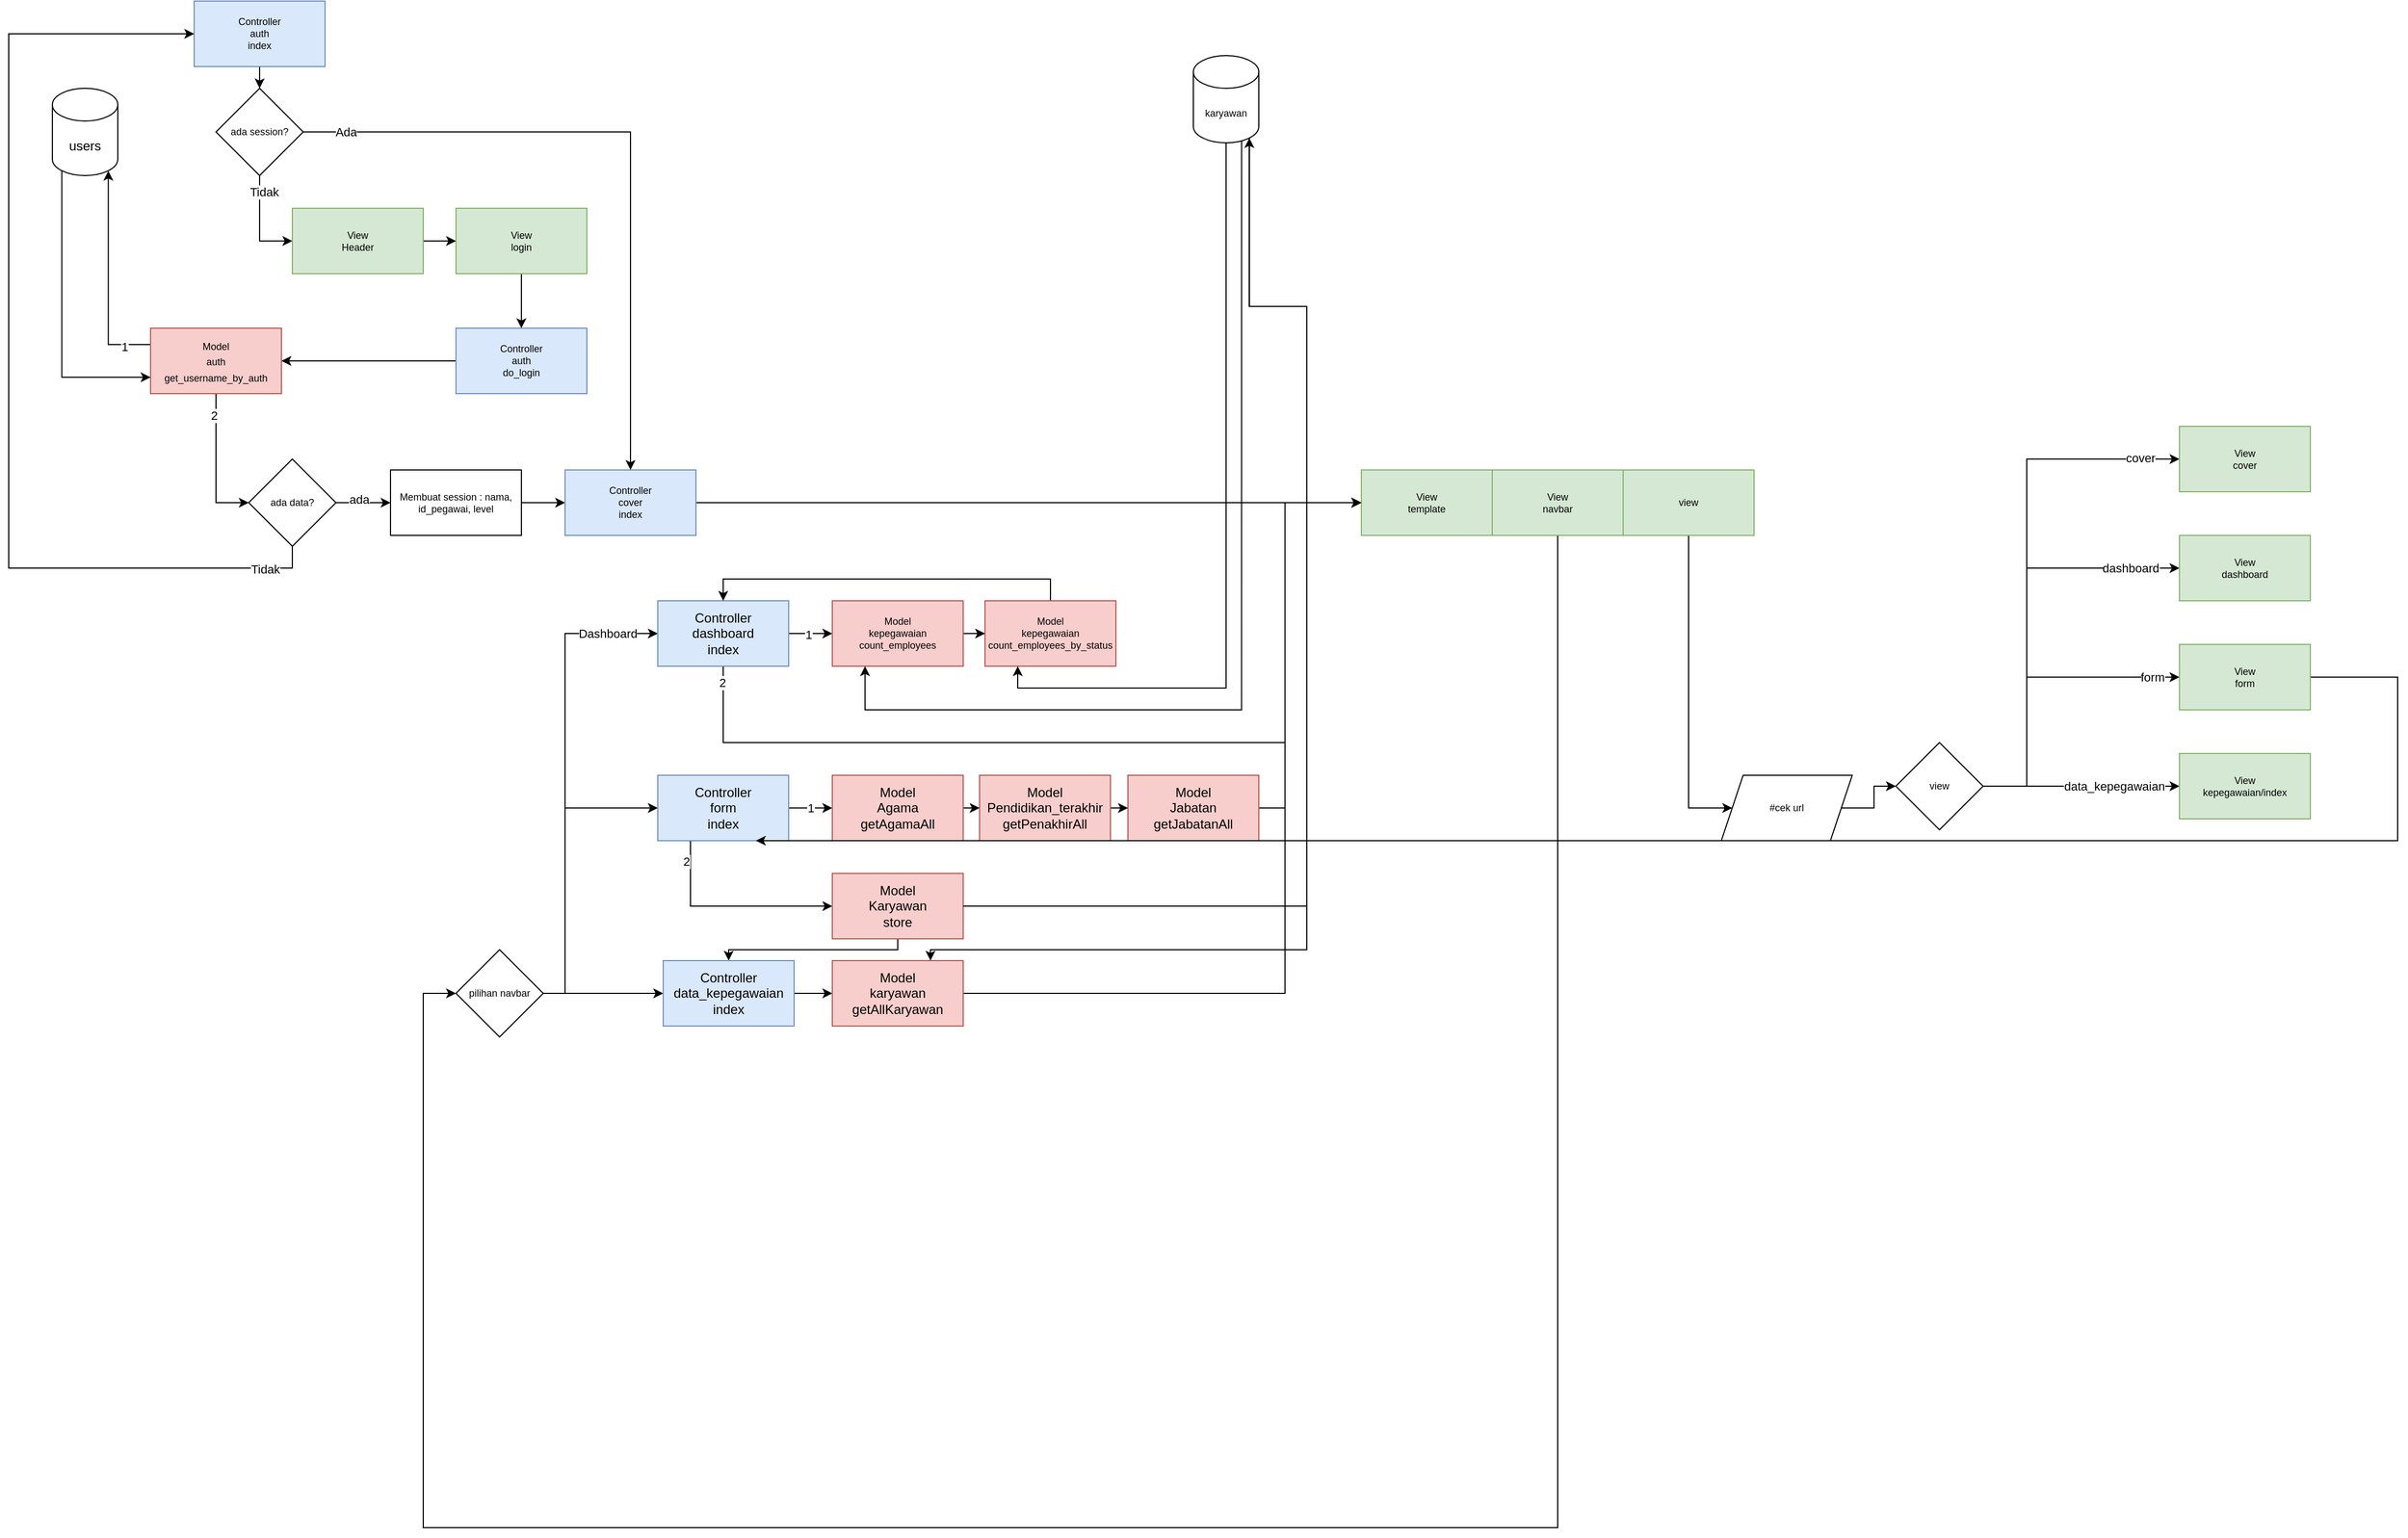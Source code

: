 <mxfile version="22.1.17" type="github">
  <diagram name="Halaman-1" id="EuvOYAsI0U2fL7ryJzKZ">
    <mxGraphModel dx="1860" dy="558" grid="1" gridSize="10" guides="1" tooltips="1" connect="1" arrows="1" fold="1" page="1" pageScale="1" pageWidth="827" pageHeight="1169" math="0" shadow="0">
      <root>
        <mxCell id="0" />
        <mxCell id="1" parent="0" />
        <mxCell id="iNwkQbmB3lLbcQYFilAP-3" style="edgeStyle=orthogonalEdgeStyle;rounded=0;orthogonalLoop=1;jettySize=auto;html=1;exitX=0.5;exitY=1;exitDx=0;exitDy=0;" parent="1" source="iNwkQbmB3lLbcQYFilAP-1" target="iNwkQbmB3lLbcQYFilAP-2" edge="1">
          <mxGeometry relative="1" as="geometry" />
        </mxCell>
        <mxCell id="iNwkQbmB3lLbcQYFilAP-1" value="Controller&lt;br style=&quot;font-size: 9px;&quot;&gt;auth&lt;br&gt;index" style="rounded=0;whiteSpace=wrap;html=1;fillColor=#dae8fc;strokeColor=#6c8ebf;fontSize=9;" parent="1" vertex="1">
          <mxGeometry x="40" y="40" width="120" height="60" as="geometry" />
        </mxCell>
        <mxCell id="iNwkQbmB3lLbcQYFilAP-7" style="edgeStyle=orthogonalEdgeStyle;rounded=0;orthogonalLoop=1;jettySize=auto;html=1;exitX=0.5;exitY=1;exitDx=0;exitDy=0;entryX=0;entryY=0.5;entryDx=0;entryDy=0;" parent="1" source="iNwkQbmB3lLbcQYFilAP-2" target="iNwkQbmB3lLbcQYFilAP-45" edge="1">
          <mxGeometry relative="1" as="geometry">
            <mxPoint x="110" y="270" as="targetPoint" />
          </mxGeometry>
        </mxCell>
        <mxCell id="iNwkQbmB3lLbcQYFilAP-23" value="Tidak" style="edgeLabel;html=1;align=center;verticalAlign=middle;resizable=0;points=[];" parent="iNwkQbmB3lLbcQYFilAP-7" vertex="1" connectable="0">
          <mxGeometry x="-0.676" y="4" relative="1" as="geometry">
            <mxPoint as="offset" />
          </mxGeometry>
        </mxCell>
        <mxCell id="iNwkQbmB3lLbcQYFilAP-34" style="edgeStyle=orthogonalEdgeStyle;rounded=0;orthogonalLoop=1;jettySize=auto;html=1;" parent="1" source="iNwkQbmB3lLbcQYFilAP-2" target="iNwkQbmB3lLbcQYFilAP-31" edge="1">
          <mxGeometry relative="1" as="geometry" />
        </mxCell>
        <mxCell id="iNwkQbmB3lLbcQYFilAP-35" value="Ada" style="edgeLabel;html=1;align=center;verticalAlign=middle;resizable=0;points=[];" parent="iNwkQbmB3lLbcQYFilAP-34" vertex="1" connectable="0">
          <mxGeometry x="-0.872" relative="1" as="geometry">
            <mxPoint as="offset" />
          </mxGeometry>
        </mxCell>
        <mxCell id="iNwkQbmB3lLbcQYFilAP-2" value="ada session?" style="rhombus;whiteSpace=wrap;html=1;fontSize=9;" parent="1" vertex="1">
          <mxGeometry x="60" y="120" width="80" height="80" as="geometry" />
        </mxCell>
        <mxCell id="iNwkQbmB3lLbcQYFilAP-9" style="edgeStyle=orthogonalEdgeStyle;rounded=0;orthogonalLoop=1;jettySize=auto;html=1;exitX=0.5;exitY=1;exitDx=0;exitDy=0;" parent="1" source="iNwkQbmB3lLbcQYFilAP-6" target="iNwkQbmB3lLbcQYFilAP-10" edge="1">
          <mxGeometry relative="1" as="geometry">
            <mxPoint x="220.207" y="300" as="targetPoint" />
          </mxGeometry>
        </mxCell>
        <mxCell id="iNwkQbmB3lLbcQYFilAP-6" value="View&lt;br style=&quot;font-size: 9px;&quot;&gt;login" style="rounded=0;whiteSpace=wrap;html=1;fillColor=#d5e8d4;strokeColor=#82b366;fontSize=9;" parent="1" vertex="1">
          <mxGeometry x="280" y="230" width="120" height="60" as="geometry" />
        </mxCell>
        <mxCell id="iNwkQbmB3lLbcQYFilAP-13" style="edgeStyle=orthogonalEdgeStyle;rounded=0;orthogonalLoop=1;jettySize=auto;html=1;exitX=0;exitY=0.5;exitDx=0;exitDy=0;" parent="1" source="iNwkQbmB3lLbcQYFilAP-10" target="iNwkQbmB3lLbcQYFilAP-12" edge="1">
          <mxGeometry relative="1" as="geometry" />
        </mxCell>
        <mxCell id="iNwkQbmB3lLbcQYFilAP-10" value="Controller&lt;br style=&quot;font-size: 9px;&quot;&gt;auth&lt;br&gt;do_login" style="rounded=0;whiteSpace=wrap;html=1;fillColor=#dae8fc;strokeColor=#6c8ebf;fontSize=9;" parent="1" vertex="1">
          <mxGeometry x="279.997" y="340" width="120" height="60" as="geometry" />
        </mxCell>
        <mxCell id="iNwkQbmB3lLbcQYFilAP-16" style="edgeStyle=orthogonalEdgeStyle;rounded=0;orthogonalLoop=1;jettySize=auto;html=1;exitX=0;exitY=0.25;exitDx=0;exitDy=0;entryX=0.855;entryY=1;entryDx=0;entryDy=-4.35;entryPerimeter=0;" parent="1" source="iNwkQbmB3lLbcQYFilAP-12" target="iNwkQbmB3lLbcQYFilAP-17" edge="1">
          <mxGeometry relative="1" as="geometry">
            <mxPoint x="-40" y="250" as="targetPoint" />
            <Array as="points">
              <mxPoint x="-39" y="355" />
            </Array>
          </mxGeometry>
        </mxCell>
        <mxCell id="cBAPCtBc_B68ubxLBRJK-31" value="1" style="edgeLabel;html=1;align=center;verticalAlign=middle;resizable=0;points=[];" vertex="1" connectable="0" parent="iNwkQbmB3lLbcQYFilAP-16">
          <mxGeometry x="-0.758" y="2" relative="1" as="geometry">
            <mxPoint as="offset" />
          </mxGeometry>
        </mxCell>
        <mxCell id="iNwkQbmB3lLbcQYFilAP-20" style="edgeStyle=orthogonalEdgeStyle;rounded=0;orthogonalLoop=1;jettySize=auto;html=1;exitX=0.5;exitY=1;exitDx=0;exitDy=0;entryX=0;entryY=0.5;entryDx=0;entryDy=0;" parent="1" source="iNwkQbmB3lLbcQYFilAP-12" target="iNwkQbmB3lLbcQYFilAP-22" edge="1">
          <mxGeometry relative="1" as="geometry">
            <mxPoint x="70" y="430.0" as="targetPoint" />
          </mxGeometry>
        </mxCell>
        <mxCell id="cBAPCtBc_B68ubxLBRJK-32" value="2" style="edgeLabel;html=1;align=center;verticalAlign=middle;resizable=0;points=[];" vertex="1" connectable="0" parent="iNwkQbmB3lLbcQYFilAP-20">
          <mxGeometry x="-0.692" y="-2" relative="1" as="geometry">
            <mxPoint as="offset" />
          </mxGeometry>
        </mxCell>
        <mxCell id="iNwkQbmB3lLbcQYFilAP-12" value="&lt;font style=&quot;font-size: 9px;&quot;&gt;Model&lt;br&gt;auth&lt;br&gt;get_username_by_auth&lt;/font&gt;" style="rounded=0;whiteSpace=wrap;html=1;fillColor=#f8cecc;strokeColor=#b85450;" parent="1" vertex="1">
          <mxGeometry y="340" width="120" height="60" as="geometry" />
        </mxCell>
        <mxCell id="iNwkQbmB3lLbcQYFilAP-18" style="edgeStyle=orthogonalEdgeStyle;rounded=0;orthogonalLoop=1;jettySize=auto;html=1;exitX=0.145;exitY=1;exitDx=0;exitDy=-4.35;exitPerimeter=0;entryX=0;entryY=0.75;entryDx=0;entryDy=0;" parent="1" source="iNwkQbmB3lLbcQYFilAP-17" target="iNwkQbmB3lLbcQYFilAP-12" edge="1">
          <mxGeometry relative="1" as="geometry">
            <Array as="points">
              <mxPoint x="-81" y="385" />
            </Array>
          </mxGeometry>
        </mxCell>
        <mxCell id="iNwkQbmB3lLbcQYFilAP-17" value="users" style="shape=cylinder3;whiteSpace=wrap;html=1;boundedLbl=1;backgroundOutline=1;size=15;" parent="1" vertex="1">
          <mxGeometry x="-90" y="120" width="60" height="80" as="geometry" />
        </mxCell>
        <mxCell id="iNwkQbmB3lLbcQYFilAP-25" value="" style="edgeStyle=orthogonalEdgeStyle;rounded=0;orthogonalLoop=1;jettySize=auto;html=1;" parent="1" source="iNwkQbmB3lLbcQYFilAP-22" target="iNwkQbmB3lLbcQYFilAP-24" edge="1">
          <mxGeometry relative="1" as="geometry" />
        </mxCell>
        <mxCell id="iNwkQbmB3lLbcQYFilAP-26" value="ada" style="edgeLabel;html=1;align=center;verticalAlign=middle;resizable=0;points=[];" parent="iNwkQbmB3lLbcQYFilAP-25" vertex="1" connectable="0">
          <mxGeometry x="-0.182" y="3" relative="1" as="geometry">
            <mxPoint as="offset" />
          </mxGeometry>
        </mxCell>
        <mxCell id="iNwkQbmB3lLbcQYFilAP-37" style="edgeStyle=orthogonalEdgeStyle;rounded=0;orthogonalLoop=1;jettySize=auto;html=1;entryX=0;entryY=0.5;entryDx=0;entryDy=0;exitX=0.5;exitY=1;exitDx=0;exitDy=0;" parent="1" source="iNwkQbmB3lLbcQYFilAP-22" target="iNwkQbmB3lLbcQYFilAP-1" edge="1">
          <mxGeometry relative="1" as="geometry">
            <Array as="points">
              <mxPoint x="130" y="560" />
              <mxPoint x="-130" y="560" />
              <mxPoint x="-130" y="70" />
            </Array>
          </mxGeometry>
        </mxCell>
        <mxCell id="iNwkQbmB3lLbcQYFilAP-38" value="Tidak" style="edgeLabel;html=1;align=center;verticalAlign=middle;resizable=0;points=[];" parent="iNwkQbmB3lLbcQYFilAP-37" vertex="1" connectable="0">
          <mxGeometry x="-0.904" y="1" relative="1" as="geometry">
            <mxPoint as="offset" />
          </mxGeometry>
        </mxCell>
        <mxCell id="iNwkQbmB3lLbcQYFilAP-22" value="ada data?" style="rhombus;whiteSpace=wrap;html=1;fontSize=9;" parent="1" vertex="1">
          <mxGeometry x="90" y="460" width="80" height="80" as="geometry" />
        </mxCell>
        <mxCell id="iNwkQbmB3lLbcQYFilAP-28" value="" style="edgeStyle=orthogonalEdgeStyle;rounded=0;orthogonalLoop=1;jettySize=auto;html=1;entryX=0;entryY=0.5;entryDx=0;entryDy=0;" parent="1" source="iNwkQbmB3lLbcQYFilAP-24" target="iNwkQbmB3lLbcQYFilAP-31" edge="1">
          <mxGeometry relative="1" as="geometry">
            <mxPoint x="379.997" y="500.0" as="targetPoint" />
          </mxGeometry>
        </mxCell>
        <mxCell id="iNwkQbmB3lLbcQYFilAP-24" value="Membuat session : nama, id_pegawai, level" style="whiteSpace=wrap;html=1;fontSize=9;" parent="1" vertex="1">
          <mxGeometry x="220" y="470" width="120" height="60" as="geometry" />
        </mxCell>
        <mxCell id="cBAPCtBc_B68ubxLBRJK-12" style="edgeStyle=orthogonalEdgeStyle;rounded=0;orthogonalLoop=1;jettySize=auto;html=1;entryX=0;entryY=0.5;entryDx=0;entryDy=0;" edge="1" parent="1" source="iNwkQbmB3lLbcQYFilAP-31" target="cBAPCtBc_B68ubxLBRJK-8">
          <mxGeometry relative="1" as="geometry">
            <Array as="points">
              <mxPoint x="1050" y="500" />
              <mxPoint x="1050" y="500" />
            </Array>
          </mxGeometry>
        </mxCell>
        <mxCell id="iNwkQbmB3lLbcQYFilAP-31" value="Controller&lt;br style=&quot;font-size: 9px;&quot;&gt;cover&lt;br&gt;index" style="rounded=0;whiteSpace=wrap;html=1;fillColor=#dae8fc;strokeColor=#6c8ebf;fontSize=9;" parent="1" vertex="1">
          <mxGeometry x="379.997" y="470" width="120" height="60" as="geometry" />
        </mxCell>
        <mxCell id="iNwkQbmB3lLbcQYFilAP-46" style="edgeStyle=orthogonalEdgeStyle;rounded=0;orthogonalLoop=1;jettySize=auto;html=1;entryX=0;entryY=0.5;entryDx=0;entryDy=0;" parent="1" source="iNwkQbmB3lLbcQYFilAP-45" target="iNwkQbmB3lLbcQYFilAP-6" edge="1">
          <mxGeometry relative="1" as="geometry" />
        </mxCell>
        <mxCell id="iNwkQbmB3lLbcQYFilAP-45" value="View&lt;br&gt;Header" style="rounded=0;whiteSpace=wrap;html=1;fillColor=#d5e8d4;strokeColor=#82b366;fontSize=9;" parent="1" vertex="1">
          <mxGeometry x="130" y="230" width="120" height="60" as="geometry" />
        </mxCell>
        <mxCell id="iNwkQbmB3lLbcQYFilAP-55" style="edgeStyle=orthogonalEdgeStyle;rounded=0;orthogonalLoop=1;jettySize=auto;html=1;entryX=0;entryY=0.5;entryDx=0;entryDy=0;exitX=1;exitY=0.5;exitDx=0;exitDy=0;" parent="1" source="iNwkQbmB3lLbcQYFilAP-53" target="iNwkQbmB3lLbcQYFilAP-56" edge="1">
          <mxGeometry relative="1" as="geometry">
            <mxPoint x="270" y="1050" as="targetPoint" />
            <Array as="points">
              <mxPoint x="380" y="950" />
              <mxPoint x="380" y="620" />
            </Array>
          </mxGeometry>
        </mxCell>
        <mxCell id="iNwkQbmB3lLbcQYFilAP-57" value="Dashboard" style="edgeLabel;html=1;align=center;verticalAlign=middle;resizable=0;points=[];" parent="iNwkQbmB3lLbcQYFilAP-55" vertex="1" connectable="0">
          <mxGeometry x="0.779" y="-3" relative="1" as="geometry">
            <mxPoint x="2" y="-3" as="offset" />
          </mxGeometry>
        </mxCell>
        <mxCell id="cBAPCtBc_B68ubxLBRJK-26" style="edgeStyle=orthogonalEdgeStyle;rounded=0;orthogonalLoop=1;jettySize=auto;html=1;entryX=0;entryY=0.5;entryDx=0;entryDy=0;exitX=1;exitY=0.5;exitDx=0;exitDy=0;" edge="1" parent="1" source="iNwkQbmB3lLbcQYFilAP-53" target="cBAPCtBc_B68ubxLBRJK-27">
          <mxGeometry relative="1" as="geometry">
            <mxPoint x="460" y="760" as="targetPoint" />
            <Array as="points">
              <mxPoint x="380" y="950" />
              <mxPoint x="380" y="780" />
            </Array>
          </mxGeometry>
        </mxCell>
        <mxCell id="cBAPCtBc_B68ubxLBRJK-49" style="edgeStyle=orthogonalEdgeStyle;rounded=0;orthogonalLoop=1;jettySize=auto;html=1;entryX=0;entryY=0.5;entryDx=0;entryDy=0;" edge="1" parent="1" source="iNwkQbmB3lLbcQYFilAP-53" target="cBAPCtBc_B68ubxLBRJK-47">
          <mxGeometry relative="1" as="geometry" />
        </mxCell>
        <mxCell id="iNwkQbmB3lLbcQYFilAP-53" value="pilihan navbar" style="rhombus;whiteSpace=wrap;html=1;fontSize=9;rounded=0;" parent="1" vertex="1">
          <mxGeometry x="280" y="910" width="80" height="80" as="geometry" />
        </mxCell>
        <mxCell id="iNwkQbmB3lLbcQYFilAP-59" value="" style="edgeStyle=orthogonalEdgeStyle;rounded=0;orthogonalLoop=1;jettySize=auto;html=1;" parent="1" source="iNwkQbmB3lLbcQYFilAP-56" target="iNwkQbmB3lLbcQYFilAP-58" edge="1">
          <mxGeometry relative="1" as="geometry">
            <Array as="points">
              <mxPoint x="600" y="620" />
              <mxPoint x="600" y="620" />
            </Array>
          </mxGeometry>
        </mxCell>
        <mxCell id="cBAPCtBc_B68ubxLBRJK-29" value="1" style="edgeLabel;html=1;align=center;verticalAlign=middle;resizable=0;points=[];" vertex="1" connectable="0" parent="iNwkQbmB3lLbcQYFilAP-59">
          <mxGeometry x="-0.093" y="-1" relative="1" as="geometry">
            <mxPoint as="offset" />
          </mxGeometry>
        </mxCell>
        <mxCell id="cBAPCtBc_B68ubxLBRJK-22" style="edgeStyle=orthogonalEdgeStyle;rounded=0;orthogonalLoop=1;jettySize=auto;html=1;exitX=0.5;exitY=1;exitDx=0;exitDy=0;entryX=0;entryY=0.5;entryDx=0;entryDy=0;" edge="1" parent="1" source="iNwkQbmB3lLbcQYFilAP-56" target="cBAPCtBc_B68ubxLBRJK-8">
          <mxGeometry relative="1" as="geometry">
            <Array as="points">
              <mxPoint x="525" y="720" />
              <mxPoint x="1040" y="720" />
              <mxPoint x="1040" y="500" />
            </Array>
          </mxGeometry>
        </mxCell>
        <mxCell id="cBAPCtBc_B68ubxLBRJK-30" value="2" style="edgeLabel;html=1;align=center;verticalAlign=middle;resizable=0;points=[];" vertex="1" connectable="0" parent="cBAPCtBc_B68ubxLBRJK-22">
          <mxGeometry x="-0.967" y="-1" relative="1" as="geometry">
            <mxPoint as="offset" />
          </mxGeometry>
        </mxCell>
        <mxCell id="iNwkQbmB3lLbcQYFilAP-56" value="Controller&lt;br&gt;dashboard&lt;br&gt;index" style="rounded=0;whiteSpace=wrap;html=1;fillColor=#dae8fc;strokeColor=#6c8ebf;" parent="1" vertex="1">
          <mxGeometry x="465" y="590" width="120" height="60" as="geometry" />
        </mxCell>
        <mxCell id="iNwkQbmB3lLbcQYFilAP-61" value="" style="edgeStyle=orthogonalEdgeStyle;rounded=0;orthogonalLoop=1;jettySize=auto;html=1;" parent="1" source="iNwkQbmB3lLbcQYFilAP-58" target="iNwkQbmB3lLbcQYFilAP-60" edge="1">
          <mxGeometry relative="1" as="geometry" />
        </mxCell>
        <mxCell id="iNwkQbmB3lLbcQYFilAP-58" value="Model&lt;br&gt;kepegawaian&lt;br&gt;count_employees" style="rounded=0;whiteSpace=wrap;html=1;fillColor=#f8cecc;strokeColor=#b85450;fontSize=9;" parent="1" vertex="1">
          <mxGeometry x="625" y="590" width="120" height="60" as="geometry" />
        </mxCell>
        <mxCell id="iNwkQbmB3lLbcQYFilAP-62" style="edgeStyle=orthogonalEdgeStyle;rounded=0;orthogonalLoop=1;jettySize=auto;html=1;entryX=0.5;entryY=0;entryDx=0;entryDy=0;" parent="1" source="iNwkQbmB3lLbcQYFilAP-60" target="iNwkQbmB3lLbcQYFilAP-56" edge="1">
          <mxGeometry relative="1" as="geometry">
            <mxPoint x="555" y="590" as="targetPoint" />
            <Array as="points">
              <mxPoint x="825" y="570" />
              <mxPoint x="525" y="570" />
            </Array>
          </mxGeometry>
        </mxCell>
        <mxCell id="iNwkQbmB3lLbcQYFilAP-60" value="Model&lt;br&gt;kepegawaian&lt;br&gt;count_employees_by_status" style="rounded=0;whiteSpace=wrap;html=1;fillColor=#f8cecc;strokeColor=#b85450;fontSize=9;" parent="1" vertex="1">
          <mxGeometry x="765" y="590" width="120" height="60" as="geometry" />
        </mxCell>
        <mxCell id="cBAPCtBc_B68ubxLBRJK-58" style="edgeStyle=orthogonalEdgeStyle;rounded=0;orthogonalLoop=1;jettySize=auto;html=1;exitX=0.855;exitY=1;exitDx=0;exitDy=-4.35;exitPerimeter=0;entryX=0.75;entryY=0;entryDx=0;entryDy=0;" edge="1" parent="1" source="iNwkQbmB3lLbcQYFilAP-72" target="cBAPCtBc_B68ubxLBRJK-56">
          <mxGeometry relative="1" as="geometry">
            <Array as="points">
              <mxPoint x="1007" y="320" />
              <mxPoint x="1060" y="320" />
              <mxPoint x="1060" y="910" />
              <mxPoint x="715" y="910" />
            </Array>
          </mxGeometry>
        </mxCell>
        <mxCell id="iNwkQbmB3lLbcQYFilAP-72" value="karyawan" style="shape=cylinder3;whiteSpace=wrap;html=1;boundedLbl=1;backgroundOutline=1;size=15;fontSize=9;" parent="1" vertex="1">
          <mxGeometry x="956" y="90" width="60" height="80" as="geometry" />
        </mxCell>
        <mxCell id="iNwkQbmB3lLbcQYFilAP-83" style="edgeStyle=orthogonalEdgeStyle;rounded=0;orthogonalLoop=1;jettySize=auto;html=1;entryX=0.25;entryY=1;entryDx=0;entryDy=0;exitX=0.737;exitY=0.98;exitDx=0;exitDy=0;exitPerimeter=0;" parent="1" source="iNwkQbmB3lLbcQYFilAP-72" target="iNwkQbmB3lLbcQYFilAP-58" edge="1">
          <mxGeometry relative="1" as="geometry">
            <Array as="points">
              <mxPoint x="1000" y="690" />
              <mxPoint x="655" y="690" />
            </Array>
          </mxGeometry>
        </mxCell>
        <mxCell id="iNwkQbmB3lLbcQYFilAP-85" style="edgeStyle=orthogonalEdgeStyle;rounded=0;orthogonalLoop=1;jettySize=auto;html=1;exitX=0.5;exitY=1;exitDx=0;exitDy=0;exitPerimeter=0;entryX=0.25;entryY=1;entryDx=0;entryDy=0;" parent="1" source="iNwkQbmB3lLbcQYFilAP-72" target="iNwkQbmB3lLbcQYFilAP-60" edge="1">
          <mxGeometry relative="1" as="geometry">
            <Array as="points">
              <mxPoint x="986" y="670" />
              <mxPoint x="795" y="670" />
            </Array>
          </mxGeometry>
        </mxCell>
        <mxCell id="cBAPCtBc_B68ubxLBRJK-13" style="edgeStyle=orthogonalEdgeStyle;rounded=0;orthogonalLoop=1;jettySize=auto;html=1;exitX=0.5;exitY=1;exitDx=0;exitDy=0;entryX=0;entryY=0.5;entryDx=0;entryDy=0;" edge="1" parent="1" source="cBAPCtBc_B68ubxLBRJK-4" target="iNwkQbmB3lLbcQYFilAP-53">
          <mxGeometry relative="1" as="geometry">
            <mxPoint x="286.667" y="580" as="targetPoint" />
            <Array as="points">
              <mxPoint x="1290" y="1440" />
              <mxPoint x="250" y="1440" />
              <mxPoint x="250" y="950" />
            </Array>
          </mxGeometry>
        </mxCell>
        <mxCell id="cBAPCtBc_B68ubxLBRJK-4" value="View&lt;br&gt;navbar" style="rounded=0;whiteSpace=wrap;html=1;fillColor=#d5e8d4;strokeColor=#82b366;fontSize=9;" vertex="1" parent="1">
          <mxGeometry x="1229.997" y="470" width="120" height="60" as="geometry" />
        </mxCell>
        <mxCell id="cBAPCtBc_B68ubxLBRJK-14" style="edgeStyle=orthogonalEdgeStyle;rounded=0;orthogonalLoop=1;jettySize=auto;html=1;exitX=0.5;exitY=1;exitDx=0;exitDy=0;entryX=0;entryY=0.5;entryDx=0;entryDy=0;" edge="1" parent="1" source="cBAPCtBc_B68ubxLBRJK-6" target="cBAPCtBc_B68ubxLBRJK-16">
          <mxGeometry relative="1" as="geometry">
            <mxPoint x="1379.526" y="780" as="targetPoint" />
            <Array as="points">
              <mxPoint x="1410" y="780" />
            </Array>
          </mxGeometry>
        </mxCell>
        <mxCell id="cBAPCtBc_B68ubxLBRJK-6" value="view" style="rounded=0;whiteSpace=wrap;html=1;fillColor=#d5e8d4;strokeColor=#82b366;fontSize=9;" vertex="1" parent="1">
          <mxGeometry x="1349.997" y="470" width="120" height="60" as="geometry" />
        </mxCell>
        <mxCell id="cBAPCtBc_B68ubxLBRJK-8" value="View&lt;br style=&quot;font-size: 9px;&quot;&gt;template" style="rounded=0;whiteSpace=wrap;html=1;fillColor=#d5e8d4;strokeColor=#82b366;fontSize=9;" vertex="1" parent="1">
          <mxGeometry x="1110" y="470" width="120" height="60" as="geometry" />
        </mxCell>
        <mxCell id="cBAPCtBc_B68ubxLBRJK-18" value="" style="edgeStyle=orthogonalEdgeStyle;rounded=0;orthogonalLoop=1;jettySize=auto;html=1;" edge="1" parent="1" source="cBAPCtBc_B68ubxLBRJK-16" target="cBAPCtBc_B68ubxLBRJK-17">
          <mxGeometry relative="1" as="geometry" />
        </mxCell>
        <mxCell id="cBAPCtBc_B68ubxLBRJK-16" value="#cek url" style="shape=parallelogram;perimeter=parallelogramPerimeter;whiteSpace=wrap;html=1;fixedSize=1;fontSize=9;" vertex="1" parent="1">
          <mxGeometry x="1440" y="750" width="120" height="60" as="geometry" />
        </mxCell>
        <mxCell id="cBAPCtBc_B68ubxLBRJK-19" style="edgeStyle=orthogonalEdgeStyle;rounded=0;orthogonalLoop=1;jettySize=auto;html=1;entryX=0;entryY=0.5;entryDx=0;entryDy=0;exitX=1;exitY=0.5;exitDx=0;exitDy=0;" edge="1" parent="1" source="cBAPCtBc_B68ubxLBRJK-17" target="cBAPCtBc_B68ubxLBRJK-20">
          <mxGeometry relative="1" as="geometry">
            <mxPoint x="1810" y="460" as="targetPoint" />
            <Array as="points">
              <mxPoint x="1720" y="760" />
              <mxPoint x="1720" y="460" />
            </Array>
          </mxGeometry>
        </mxCell>
        <mxCell id="cBAPCtBc_B68ubxLBRJK-21" value="cover" style="edgeLabel;html=1;align=center;verticalAlign=middle;resizable=0;points=[];" vertex="1" connectable="0" parent="cBAPCtBc_B68ubxLBRJK-19">
          <mxGeometry x="0.848" y="1" relative="1" as="geometry">
            <mxPoint as="offset" />
          </mxGeometry>
        </mxCell>
        <mxCell id="cBAPCtBc_B68ubxLBRJK-23" style="edgeStyle=orthogonalEdgeStyle;rounded=0;orthogonalLoop=1;jettySize=auto;html=1;entryX=0;entryY=0.5;entryDx=0;entryDy=0;exitX=1;exitY=0.5;exitDx=0;exitDy=0;" edge="1" parent="1" source="cBAPCtBc_B68ubxLBRJK-17" target="cBAPCtBc_B68ubxLBRJK-24">
          <mxGeometry relative="1" as="geometry">
            <mxPoint x="1800" y="560" as="targetPoint" />
            <Array as="points">
              <mxPoint x="1720" y="760" />
              <mxPoint x="1720" y="560" />
            </Array>
          </mxGeometry>
        </mxCell>
        <mxCell id="cBAPCtBc_B68ubxLBRJK-25" value="dashboard" style="edgeLabel;html=1;align=center;verticalAlign=middle;resizable=0;points=[];" vertex="1" connectable="0" parent="cBAPCtBc_B68ubxLBRJK-23">
          <mxGeometry x="0.764" y="3" relative="1" as="geometry">
            <mxPoint y="3" as="offset" />
          </mxGeometry>
        </mxCell>
        <mxCell id="cBAPCtBc_B68ubxLBRJK-41" style="edgeStyle=orthogonalEdgeStyle;rounded=0;orthogonalLoop=1;jettySize=auto;html=1;exitX=1;exitY=0.5;exitDx=0;exitDy=0;entryX=0;entryY=0.5;entryDx=0;entryDy=0;" edge="1" parent="1" source="cBAPCtBc_B68ubxLBRJK-17" target="cBAPCtBc_B68ubxLBRJK-42">
          <mxGeometry relative="1" as="geometry">
            <mxPoint x="1860" y="650" as="targetPoint" />
            <Array as="points">
              <mxPoint x="1720" y="760" />
              <mxPoint x="1720" y="660" />
            </Array>
          </mxGeometry>
        </mxCell>
        <mxCell id="cBAPCtBc_B68ubxLBRJK-43" value="form" style="edgeLabel;html=1;align=center;verticalAlign=middle;resizable=0;points=[];" vertex="1" connectable="0" parent="cBAPCtBc_B68ubxLBRJK-41">
          <mxGeometry x="0.532" y="-2" relative="1" as="geometry">
            <mxPoint x="40" y="-2" as="offset" />
          </mxGeometry>
        </mxCell>
        <mxCell id="cBAPCtBc_B68ubxLBRJK-63" style="edgeStyle=orthogonalEdgeStyle;rounded=0;orthogonalLoop=1;jettySize=auto;html=1;entryX=0;entryY=0.5;entryDx=0;entryDy=0;exitX=1;exitY=0.5;exitDx=0;exitDy=0;" edge="1" parent="1" source="cBAPCtBc_B68ubxLBRJK-17" target="cBAPCtBc_B68ubxLBRJK-62">
          <mxGeometry relative="1" as="geometry">
            <Array as="points">
              <mxPoint x="1680" y="760" />
            </Array>
          </mxGeometry>
        </mxCell>
        <mxCell id="cBAPCtBc_B68ubxLBRJK-64" value="data_kepegawaian" style="edgeLabel;html=1;align=center;verticalAlign=middle;resizable=0;points=[];" vertex="1" connectable="0" parent="cBAPCtBc_B68ubxLBRJK-63">
          <mxGeometry x="0.518" y="-3" relative="1" as="geometry">
            <mxPoint x="-17" y="-3" as="offset" />
          </mxGeometry>
        </mxCell>
        <mxCell id="cBAPCtBc_B68ubxLBRJK-17" value="view" style="rhombus;whiteSpace=wrap;html=1;fontSize=9;" vertex="1" parent="1">
          <mxGeometry x="1600" y="720" width="80" height="80" as="geometry" />
        </mxCell>
        <mxCell id="cBAPCtBc_B68ubxLBRJK-20" value="View&lt;br style=&quot;font-size: 9px;&quot;&gt;cover" style="rounded=0;whiteSpace=wrap;html=1;fillColor=#d5e8d4;strokeColor=#82b366;fontSize=9;" vertex="1" parent="1">
          <mxGeometry x="1860" y="430" width="120" height="60" as="geometry" />
        </mxCell>
        <mxCell id="cBAPCtBc_B68ubxLBRJK-24" value="View&lt;br style=&quot;font-size: 9px;&quot;&gt;dashboard" style="rounded=0;whiteSpace=wrap;html=1;fillColor=#d5e8d4;strokeColor=#82b366;fontSize=9;" vertex="1" parent="1">
          <mxGeometry x="1860" y="530" width="120" height="60" as="geometry" />
        </mxCell>
        <mxCell id="cBAPCtBc_B68ubxLBRJK-34" value="" style="edgeStyle=orthogonalEdgeStyle;rounded=0;orthogonalLoop=1;jettySize=auto;html=1;" edge="1" parent="1" source="cBAPCtBc_B68ubxLBRJK-27" target="cBAPCtBc_B68ubxLBRJK-33">
          <mxGeometry relative="1" as="geometry">
            <Array as="points">
              <mxPoint x="610" y="780" />
              <mxPoint x="610" y="780" />
            </Array>
          </mxGeometry>
        </mxCell>
        <mxCell id="cBAPCtBc_B68ubxLBRJK-53" value="1" style="edgeLabel;html=1;align=center;verticalAlign=middle;resizable=0;points=[];" vertex="1" connectable="0" parent="cBAPCtBc_B68ubxLBRJK-34">
          <mxGeometry x="-0.011" relative="1" as="geometry">
            <mxPoint as="offset" />
          </mxGeometry>
        </mxCell>
        <mxCell id="cBAPCtBc_B68ubxLBRJK-45" style="edgeStyle=orthogonalEdgeStyle;rounded=0;orthogonalLoop=1;jettySize=auto;html=1;exitX=0.25;exitY=1;exitDx=0;exitDy=0;entryX=0;entryY=0.5;entryDx=0;entryDy=0;" edge="1" parent="1" source="cBAPCtBc_B68ubxLBRJK-27" target="cBAPCtBc_B68ubxLBRJK-46">
          <mxGeometry relative="1" as="geometry">
            <mxPoint x="600" y="880" as="targetPoint" />
          </mxGeometry>
        </mxCell>
        <mxCell id="cBAPCtBc_B68ubxLBRJK-54" value="2" style="edgeLabel;html=1;align=center;verticalAlign=middle;resizable=0;points=[];" vertex="1" connectable="0" parent="cBAPCtBc_B68ubxLBRJK-45">
          <mxGeometry x="-0.805" y="-4" relative="1" as="geometry">
            <mxPoint as="offset" />
          </mxGeometry>
        </mxCell>
        <mxCell id="cBAPCtBc_B68ubxLBRJK-27" value="Controller&lt;br&gt;form&lt;br&gt;index" style="rounded=0;whiteSpace=wrap;html=1;fillColor=#dae8fc;strokeColor=#6c8ebf;" vertex="1" parent="1">
          <mxGeometry x="465" y="750" width="120" height="60" as="geometry" />
        </mxCell>
        <mxCell id="cBAPCtBc_B68ubxLBRJK-36" value="" style="edgeStyle=orthogonalEdgeStyle;rounded=0;orthogonalLoop=1;jettySize=auto;html=1;" edge="1" parent="1" source="cBAPCtBc_B68ubxLBRJK-33" target="cBAPCtBc_B68ubxLBRJK-35">
          <mxGeometry relative="1" as="geometry" />
        </mxCell>
        <mxCell id="cBAPCtBc_B68ubxLBRJK-33" value="Model&lt;br&gt;Agama&lt;br&gt;getAgamaAll" style="rounded=0;whiteSpace=wrap;html=1;fillColor=#f8cecc;strokeColor=#b85450;" vertex="1" parent="1">
          <mxGeometry x="625" y="750" width="120" height="60" as="geometry" />
        </mxCell>
        <mxCell id="cBAPCtBc_B68ubxLBRJK-38" value="" style="edgeStyle=orthogonalEdgeStyle;rounded=0;orthogonalLoop=1;jettySize=auto;html=1;" edge="1" parent="1" source="cBAPCtBc_B68ubxLBRJK-35" target="cBAPCtBc_B68ubxLBRJK-37">
          <mxGeometry relative="1" as="geometry" />
        </mxCell>
        <mxCell id="cBAPCtBc_B68ubxLBRJK-35" value="Model&lt;br&gt;Pendidikan_terakhir&lt;br&gt;getPenakhirAll" style="rounded=0;whiteSpace=wrap;html=1;fillColor=#f8cecc;strokeColor=#b85450;" vertex="1" parent="1">
          <mxGeometry x="760" y="750" width="120" height="60" as="geometry" />
        </mxCell>
        <mxCell id="cBAPCtBc_B68ubxLBRJK-40" style="edgeStyle=orthogonalEdgeStyle;rounded=0;orthogonalLoop=1;jettySize=auto;html=1;entryX=0;entryY=0.5;entryDx=0;entryDy=0;" edge="1" parent="1" source="cBAPCtBc_B68ubxLBRJK-37" target="cBAPCtBc_B68ubxLBRJK-8">
          <mxGeometry relative="1" as="geometry">
            <Array as="points">
              <mxPoint x="1040" y="780" />
              <mxPoint x="1040" y="500" />
            </Array>
          </mxGeometry>
        </mxCell>
        <mxCell id="cBAPCtBc_B68ubxLBRJK-37" value="Model&lt;br&gt;Jabatan&lt;br&gt;getJabatanAll" style="rounded=0;whiteSpace=wrap;html=1;fillColor=#f8cecc;strokeColor=#b85450;" vertex="1" parent="1">
          <mxGeometry x="896" y="750" width="120" height="60" as="geometry" />
        </mxCell>
        <mxCell id="cBAPCtBc_B68ubxLBRJK-44" style="edgeStyle=orthogonalEdgeStyle;rounded=0;orthogonalLoop=1;jettySize=auto;html=1;entryX=0.75;entryY=1;entryDx=0;entryDy=0;exitX=1;exitY=0.5;exitDx=0;exitDy=0;" edge="1" parent="1" source="cBAPCtBc_B68ubxLBRJK-42" target="cBAPCtBc_B68ubxLBRJK-27">
          <mxGeometry relative="1" as="geometry">
            <Array as="points">
              <mxPoint x="2060" y="660" />
              <mxPoint x="2060" y="810" />
            </Array>
          </mxGeometry>
        </mxCell>
        <mxCell id="cBAPCtBc_B68ubxLBRJK-42" value="View&lt;br&gt;form" style="rounded=0;whiteSpace=wrap;html=1;fillColor=#d5e8d4;strokeColor=#82b366;fontSize=9;" vertex="1" parent="1">
          <mxGeometry x="1860" y="630" width="120" height="60" as="geometry" />
        </mxCell>
        <mxCell id="cBAPCtBc_B68ubxLBRJK-48" style="edgeStyle=orthogonalEdgeStyle;rounded=0;orthogonalLoop=1;jettySize=auto;html=1;exitX=0.5;exitY=1;exitDx=0;exitDy=0;entryX=0.5;entryY=0;entryDx=0;entryDy=0;" edge="1" parent="1" source="cBAPCtBc_B68ubxLBRJK-46" target="cBAPCtBc_B68ubxLBRJK-47">
          <mxGeometry relative="1" as="geometry">
            <Array as="points">
              <mxPoint x="685" y="910" />
              <mxPoint x="530" y="910" />
            </Array>
          </mxGeometry>
        </mxCell>
        <mxCell id="cBAPCtBc_B68ubxLBRJK-46" value="Model&lt;br&gt;Karyawan&lt;br&gt;store" style="rounded=0;whiteSpace=wrap;html=1;fillColor=#f8cecc;strokeColor=#b85450;" vertex="1" parent="1">
          <mxGeometry x="625" y="840" width="120" height="60" as="geometry" />
        </mxCell>
        <mxCell id="cBAPCtBc_B68ubxLBRJK-57" value="" style="edgeStyle=orthogonalEdgeStyle;rounded=0;orthogonalLoop=1;jettySize=auto;html=1;" edge="1" parent="1" source="cBAPCtBc_B68ubxLBRJK-47" target="cBAPCtBc_B68ubxLBRJK-56">
          <mxGeometry relative="1" as="geometry" />
        </mxCell>
        <mxCell id="cBAPCtBc_B68ubxLBRJK-47" value="Controller&lt;br&gt;data_kepegawaian&lt;br&gt;index" style="rounded=0;whiteSpace=wrap;html=1;fillColor=#dae8fc;strokeColor=#6c8ebf;" vertex="1" parent="1">
          <mxGeometry x="470" y="920" width="120" height="60" as="geometry" />
        </mxCell>
        <mxCell id="cBAPCtBc_B68ubxLBRJK-52" style="edgeStyle=orthogonalEdgeStyle;rounded=0;orthogonalLoop=1;jettySize=auto;html=1;entryX=0.855;entryY=1;entryDx=0;entryDy=-4.35;entryPerimeter=0;" edge="1" parent="1" source="cBAPCtBc_B68ubxLBRJK-46" target="iNwkQbmB3lLbcQYFilAP-72">
          <mxGeometry relative="1" as="geometry">
            <Array as="points">
              <mxPoint x="1060" y="870" />
              <mxPoint x="1060" y="320" />
              <mxPoint x="1007" y="320" />
            </Array>
          </mxGeometry>
        </mxCell>
        <mxCell id="cBAPCtBc_B68ubxLBRJK-60" style="edgeStyle=orthogonalEdgeStyle;rounded=0;orthogonalLoop=1;jettySize=auto;html=1;entryX=0;entryY=0.5;entryDx=0;entryDy=0;" edge="1" parent="1" source="cBAPCtBc_B68ubxLBRJK-56" target="cBAPCtBc_B68ubxLBRJK-8">
          <mxGeometry relative="1" as="geometry">
            <Array as="points">
              <mxPoint x="1040" y="950" />
              <mxPoint x="1040" y="500" />
            </Array>
          </mxGeometry>
        </mxCell>
        <mxCell id="cBAPCtBc_B68ubxLBRJK-56" value="Model&lt;br&gt;karyawan&lt;br&gt;getAllKaryawan" style="rounded=0;whiteSpace=wrap;html=1;fillColor=#f8cecc;strokeColor=#b85450;" vertex="1" parent="1">
          <mxGeometry x="625" y="920" width="120" height="60" as="geometry" />
        </mxCell>
        <mxCell id="cBAPCtBc_B68ubxLBRJK-62" value="View&lt;br&gt;kepegawaian/index" style="rounded=0;whiteSpace=wrap;html=1;fillColor=#d5e8d4;strokeColor=#82b366;fontSize=9;" vertex="1" parent="1">
          <mxGeometry x="1860" y="730" width="120" height="60" as="geometry" />
        </mxCell>
      </root>
    </mxGraphModel>
  </diagram>
</mxfile>
